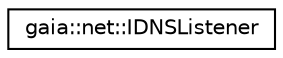 digraph G
{
  edge [fontname="Helvetica",fontsize="10",labelfontname="Helvetica",labelfontsize="10"];
  node [fontname="Helvetica",fontsize="10",shape=record];
  rankdir=LR;
  Node1 [label="gaia::net::IDNSListener",height=0.2,width=0.4,color="black", fillcolor="white", style="filled",URL="$df/d29/classgaia_1_1net_1_1_i_d_n_s_listener.html",tooltip="Inherit to process the DNS query result."];
}
